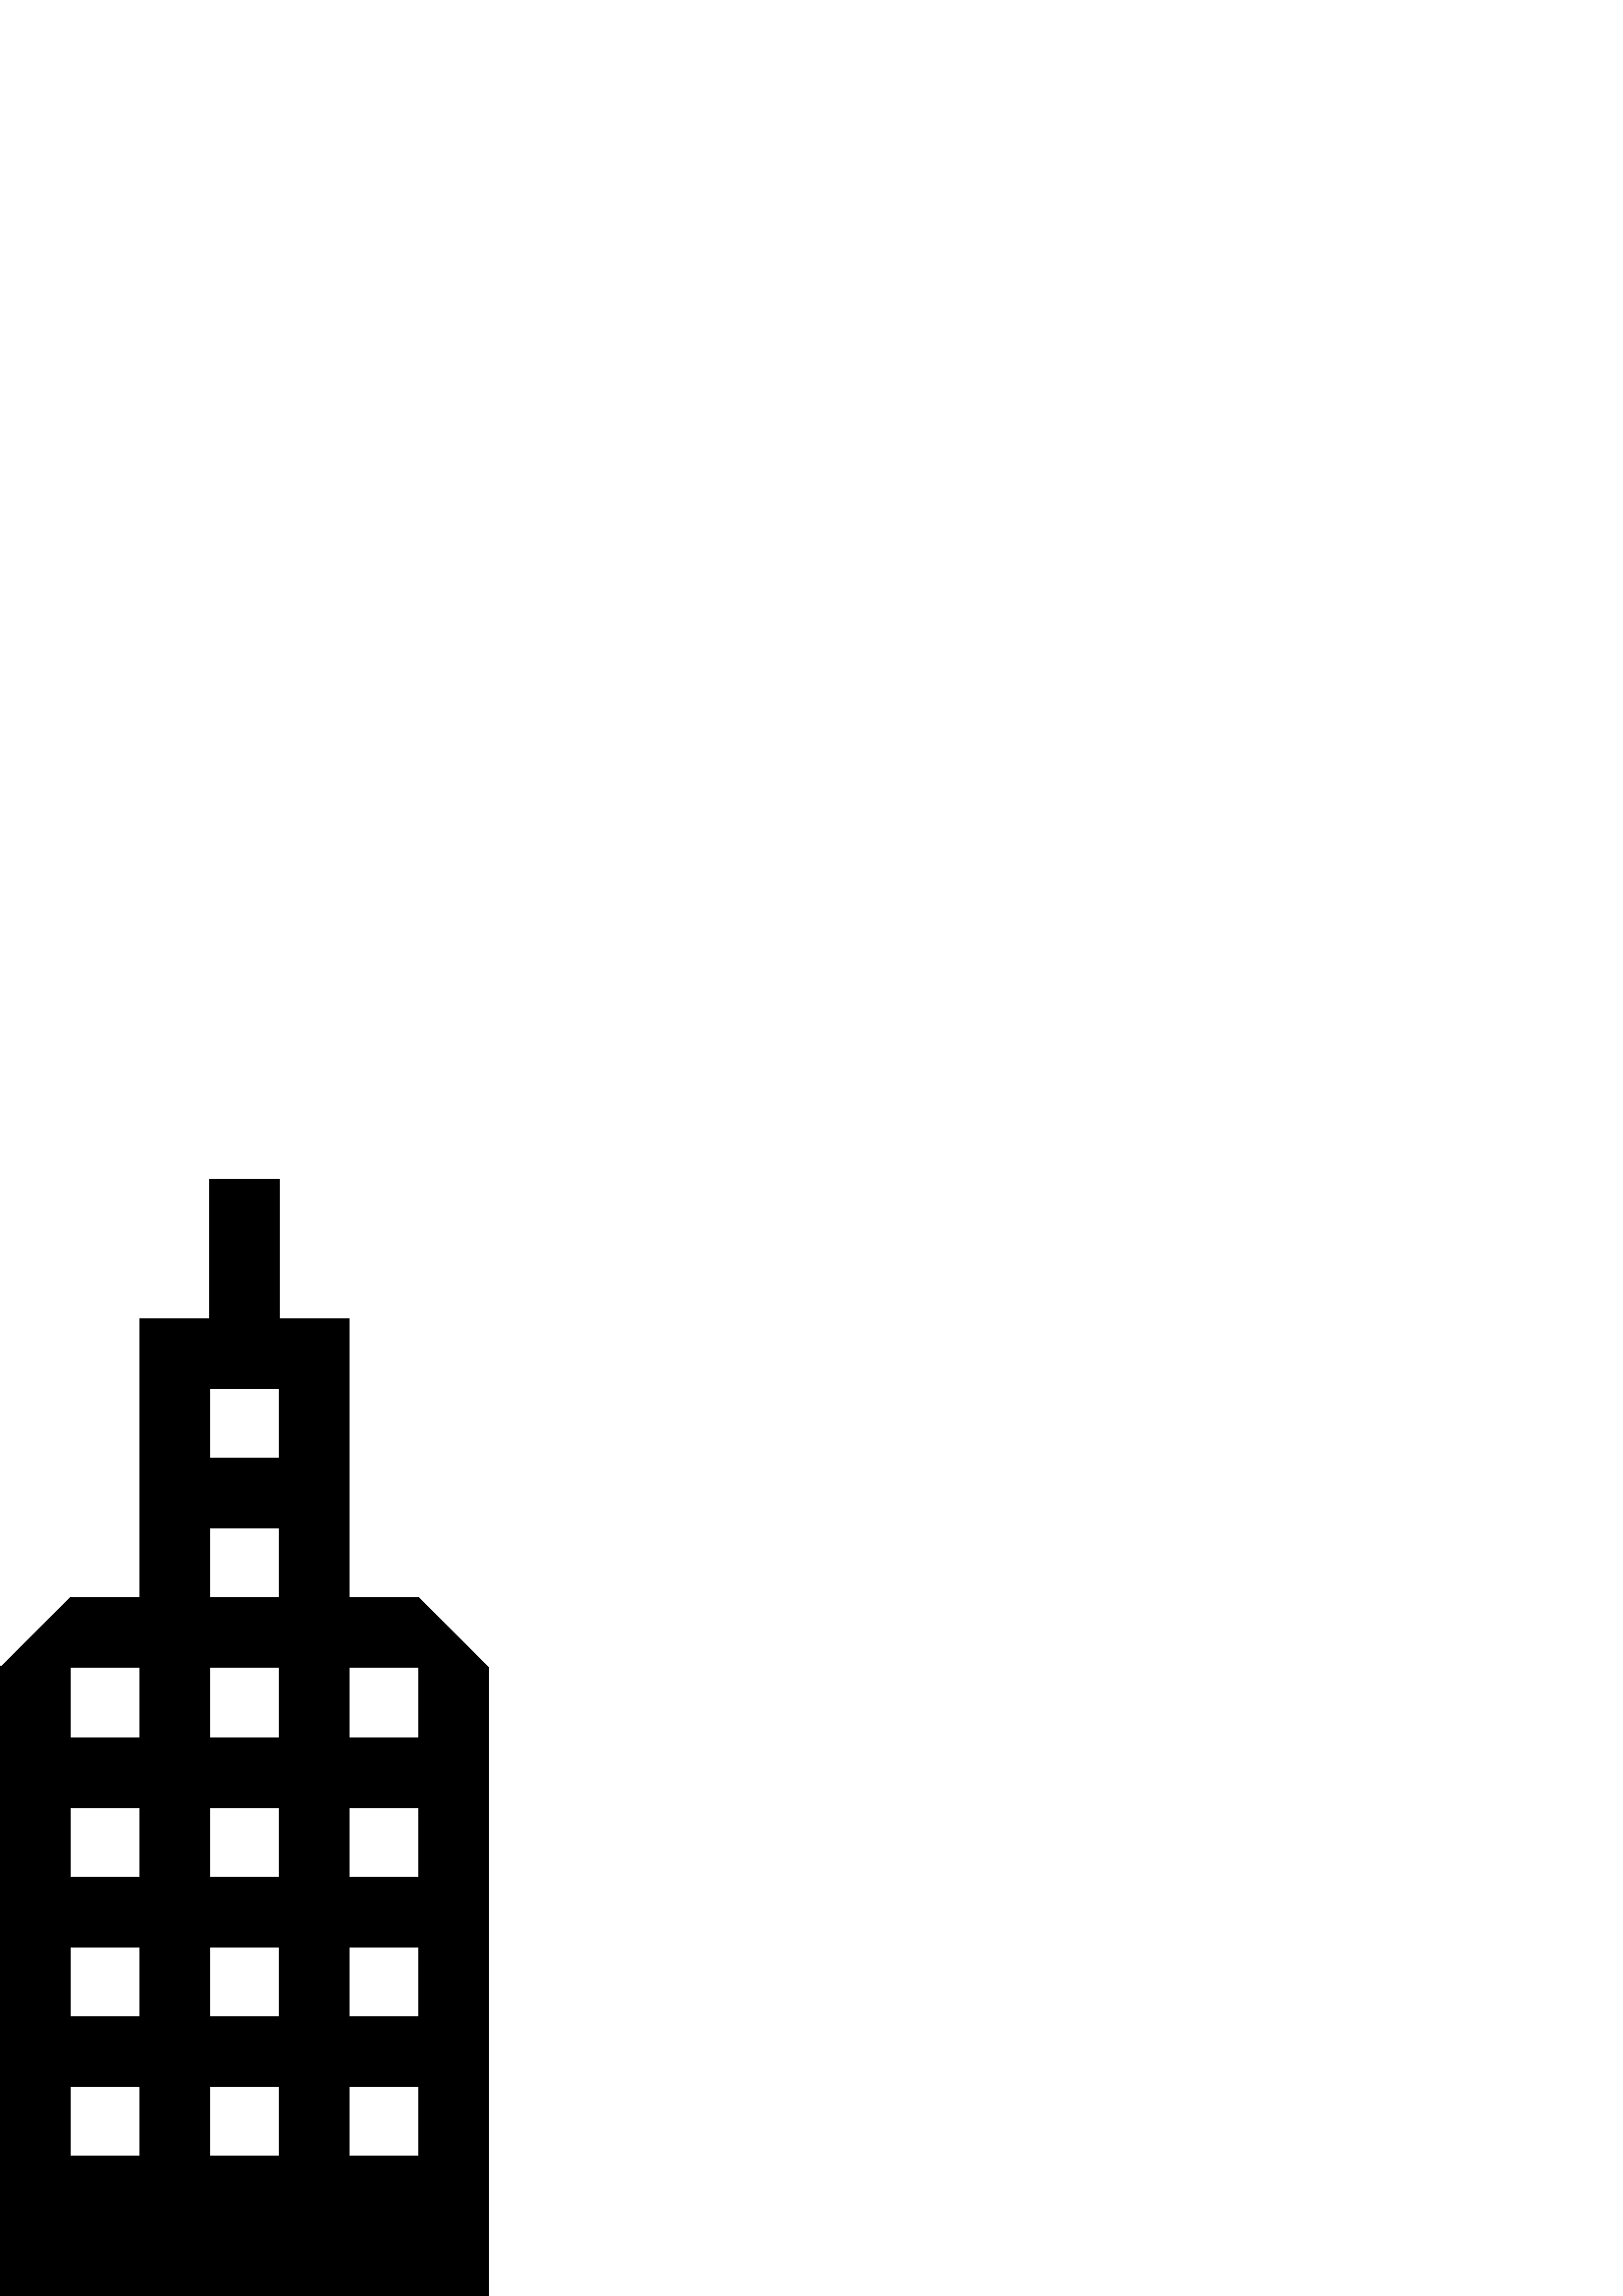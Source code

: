 %!PS-Adobe-3.0 EPSF-3.0
%%Pages: 1
%%BoundingBox: 0 -1 180 410
%%DocumentData: Clean7Bit
%%LanguageLevel: 2
%%EndComments
%%BeginProlog
/cairo_eps_state save def
/dict_count countdictstack def
/op_count count 1 sub def
userdict begin
/q { gsave } bind def
/Q { grestore } bind def
/cm { 6 array astore concat } bind def
/w { setlinewidth } bind def
/J { setlinecap } bind def
/j { setlinejoin } bind def
/M { setmiterlimit } bind def
/d { setdash } bind def
/m { moveto } bind def
/l { lineto } bind def
/c { curveto } bind def
/h { closepath } bind def
/re { exch dup neg 3 1 roll 5 3 roll moveto 0 rlineto
      0 exch rlineto 0 rlineto closepath } bind def
/S { stroke } bind def
/f { fill } bind def
/f* { eofill } bind def
/n { newpath } bind def
/W { clip } bind def
/W* { eoclip } bind def
/BT { } bind def
/ET { } bind def
/pdfmark where { pop globaldict /?pdfmark /exec load put }
    { globaldict begin /?pdfmark /pop load def /pdfmark
    /cleartomark load def end } ifelse
/BDC { mark 3 1 roll /BDC pdfmark } bind def
/EMC { mark /EMC pdfmark } bind def
/cairo_store_point { /cairo_point_y exch def /cairo_point_x exch def } def
/Tj { show currentpoint cairo_store_point } bind def
/TJ {
  {
    dup
    type /stringtype eq
    { show } { -0.001 mul 0 cairo_font_matrix dtransform rmoveto } ifelse
  } forall
  currentpoint cairo_store_point
} bind def
/cairo_selectfont { cairo_font_matrix aload pop pop pop 0 0 6 array astore
    cairo_font exch selectfont cairo_point_x cairo_point_y moveto } bind def
/Tf { pop /cairo_font exch def /cairo_font_matrix where
      { pop cairo_selectfont } if } bind def
/Td { matrix translate cairo_font_matrix matrix concatmatrix dup
      /cairo_font_matrix exch def dup 4 get exch 5 get cairo_store_point
      /cairo_font where { pop cairo_selectfont } if } bind def
/Tm { 2 copy 8 2 roll 6 array astore /cairo_font_matrix exch def
      cairo_store_point /cairo_font where { pop cairo_selectfont } if } bind def
/g { setgray } bind def
/rg { setrgbcolor } bind def
/d1 { setcachedevice } bind def
%%EndProlog
%%Page: 1 1
%%BeginPageSetup
%%PageBoundingBox: 0 -1 180 410
%%EndPageSetup
q 0 -1 180 411 rectclip q
0 409.6 180 -410 re W n
0 g
153.602 255.998 m 128 255.998 l 128 358.401 l 102.398 358.401 l 102.398 
409.6 l 76.801 409.6 l 76.801 358.401 l 51.199 358.401 l 51.199 255.998 
l 25.602 255.998 l 0 230.401 l 0 -0.002 l 179.199 -0.002 l 179.199 
230.401 l h
51.199 51.202 m 25.602 51.202 l 25.602 76.799 l 51.199 76.799 l h
51.199 102.401 m 25.602 102.401 l 25.602 127.998 l 51.199 127.998 l h
51.199 153.6 m 25.602 153.6 l 25.602 179.202 l 51.199 179.202 l h
51.199 204.799 m 25.602 204.799 l 25.602 230.401 l 51.199 230.401 l h
102.398 51.202 m 76.801 51.202 l 76.801 76.799 l 102.398 76.799 l h
102.398 102.401 m 76.801 102.401 l 76.801 127.998 l 102.398 127.998 l h
102.398 153.6 m 76.801 153.6 l 76.801 179.202 l 102.398 179.202 l h
102.398 204.799 m 76.801 204.799 l 76.801 230.401 l 102.398 230.401 l h
102.398 255.998 m 76.801 255.998 l 76.801 281.6 l 102.398 281.6 l h
102.398 307.202 m 76.801 307.202 l 76.801 332.799 l 102.398 332.799 l h
153.602 51.202 m 128 51.202 l 128 76.799 l 153.602 76.799 l h
153.602 102.401 m 128 102.401 l 128 127.998 l 153.602 127.998 l h
153.602 153.6 m 128 153.6 l 128 179.202 l 153.602 179.202 l h
153.602 204.799 m 128 204.799 l 128 230.401 l 153.602 230.401 l h
153.602 204.799 m f
Q Q
showpage
%%Trailer
count op_count sub {pop} repeat
countdictstack dict_count sub {end} repeat
cairo_eps_state restore
%%EOF
